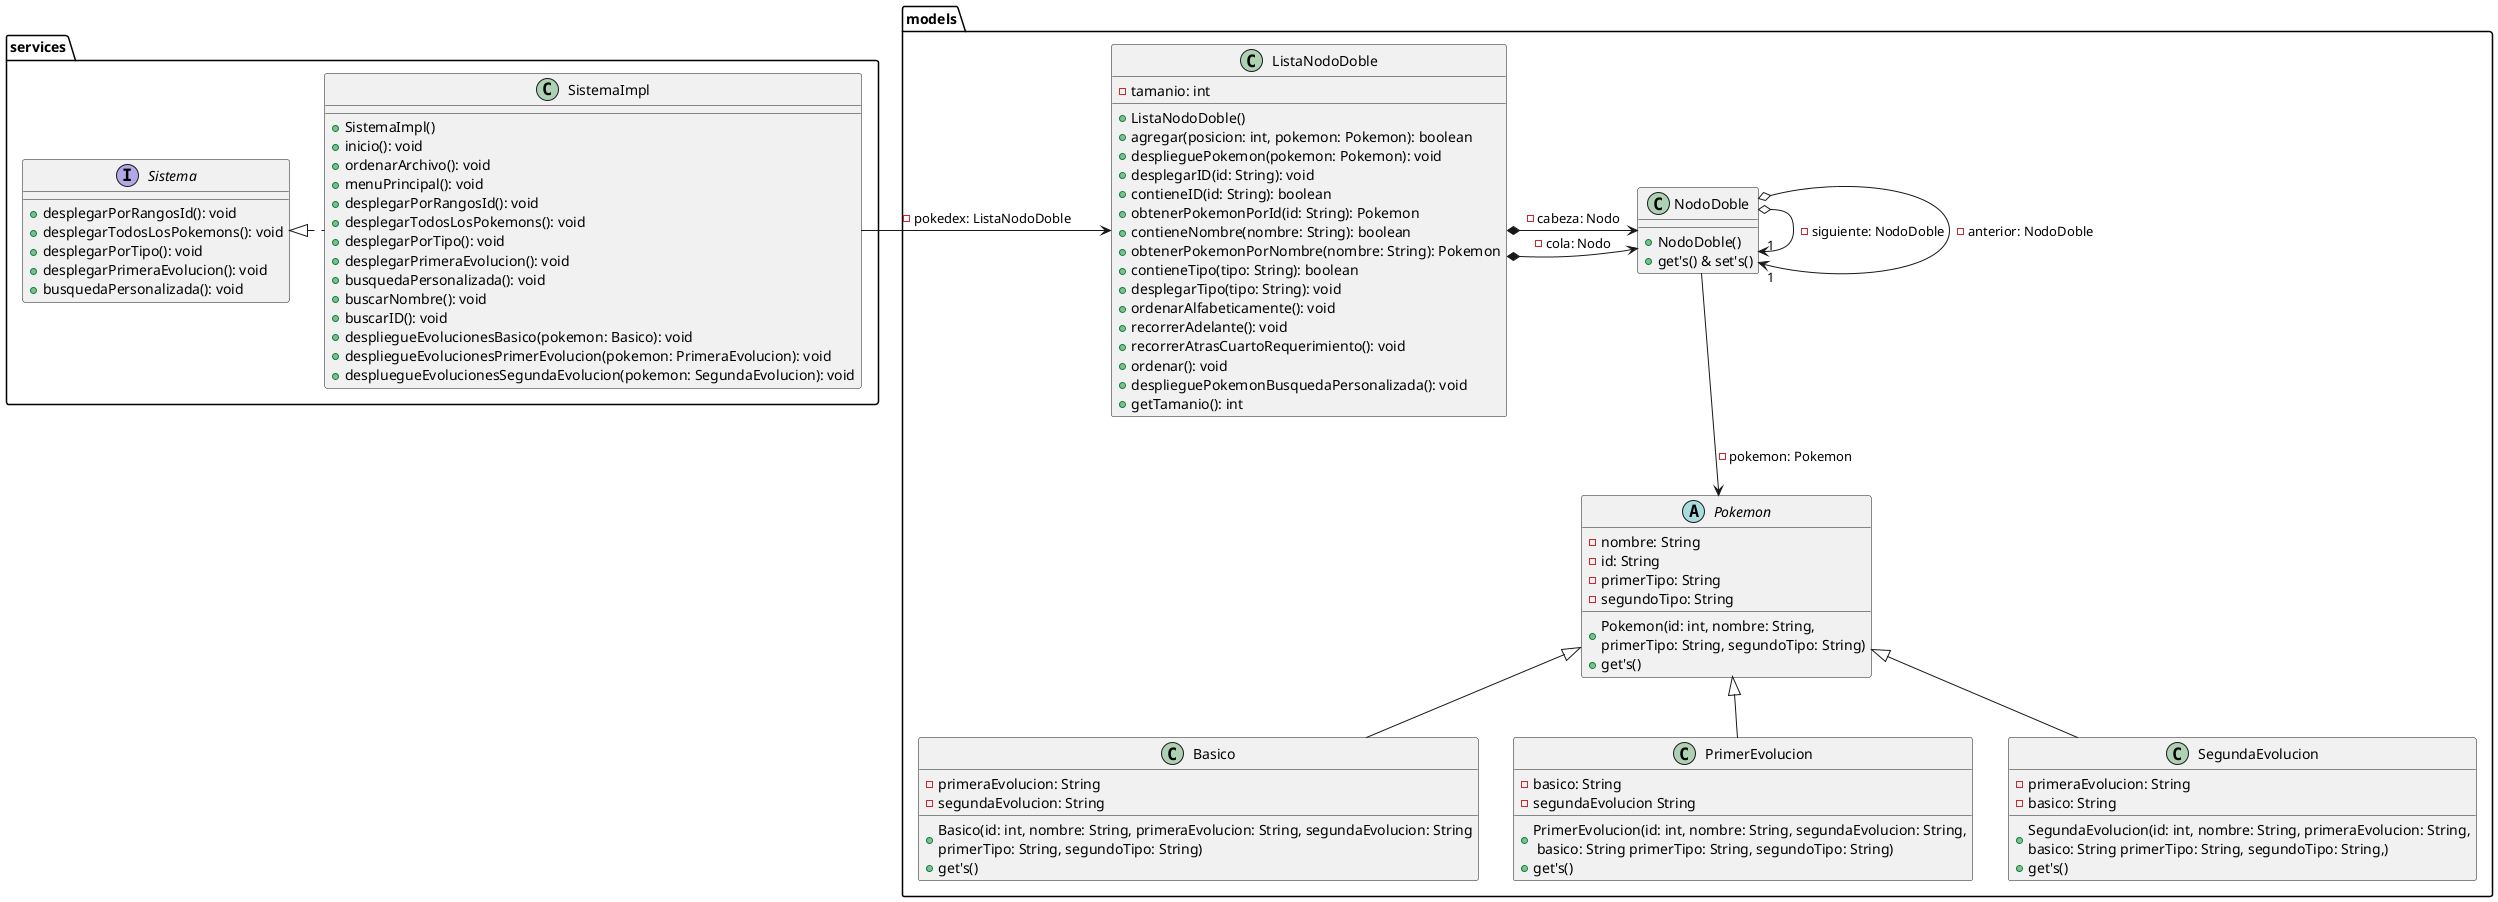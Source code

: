 @startuml
package models {
    abstract class Pokemon {
     - nombre: String
     - id: String
     - primerTipo: String
     - segundoTipo: String
     + Pokemon(id: int, nombre: String, \nprimerTipo: String, segundoTipo: String)
     + get's()
    }
    class Basico {
     - primeraEvolucion: String
     - segundaEvolucion: String
     + Basico(id: int, nombre: String, primeraEvolucion: String, segundaEvolucion: String\nprimerTipo: String, segundoTipo: String)
     + get's()
    }
    class PrimerEvolucion {
     - basico: String
     - segundaEvolucion String
     + PrimerEvolucion(id: int, nombre: String, segundaEvolucion: String,\n basico: String primerTipo: String, segundoTipo: String)
     + get's()
    }
    class SegundaEvolucion {
     - primeraEvolucion: String
     - basico: String
     + SegundaEvolucion(id: int, nombre: String, primeraEvolucion: String,\nbasico: String primerTipo: String, segundoTipo: String,)
     + get's()
    }
    class NodoDoble {
     + NodoDoble()
     + get's() & set's()
    }
    class ListaNodoDoble {
     - tamanio: int
     + ListaNodoDoble()
     + agregar(posicion: int, pokemon: Pokemon): boolean
     + desplieguePokemon(pokemon: Pokemon): void
     + desplegarID(id: String): void
     + contieneID(id: String): boolean
     + obtenerPokemonPorId(id: String): Pokemon
     + contieneNombre(nombre: String): boolean
     + obtenerPokemonPorNombre(nombre: String): Pokemon
     + contieneTipo(tipo: String): boolean
     + desplegarTipo(tipo: String): void
     + ordenarAlfabeticamente(): void
     + recorrerAdelante(): void
     + recorrerAtrasCuartoRequerimiento(): void
     + ordenar(): void
     + desplieguePokemonBusquedaPersonalizada(): void
     + getTamanio(): int
    }
}
package services {
    interface Sistema {
     + desplegarPorRangosId(): void
     + desplegarTodosLosPokemons(): void
     + desplegarPorTipo(): void
     + desplegarPrimeraEvolucion(): void
     + busquedaPersonalizada(): void
    }
    class SistemaImpl {
     + SistemaImpl()
     + inicio(): void
     + ordenarArchivo(): void
     + menuPrincipal(): void
     + desplegarPorRangosId(): void
     + desplegarTodosLosPokemons(): void
     + desplegarPorTipo(): void
     + desplegarPrimeraEvolucion(): void
     + busquedaPersonalizada(): void
     + buscarNombre(): void
     + buscarID(): void
     + despliegueEvolucionesBasico(pokemon: Basico): void
     + despliegueEvolucionesPrimerEvolucion(pokemon: PrimeraEvolucion): void
     + despluegueEvolucionesSegundaEvolucion(pokemon: SegundaEvolucion): void

    }
}

SistemaImpl .left|> Sistema
SistemaImpl -right> ListaNodoDoble: - pokedex: ListaNodoDoble
ListaNodoDoble *-right-> NodoDoble : - cabeza: Nodo
ListaNodoDoble *-right-> NodoDoble : - cola: Nodo
NodoDoble o-> "1"NodoDoble : - siguiente: NodoDoble
NodoDoble o-> "1"NodoDoble : - anterior: NodoDoble
Basico -up-|> Pokemon
PrimerEvolucion -up-|> Pokemon
SegundaEvolucion -up-|> Pokemon


NodoDoble -down-> Pokemon : - pokemon: Pokemon

@enduml